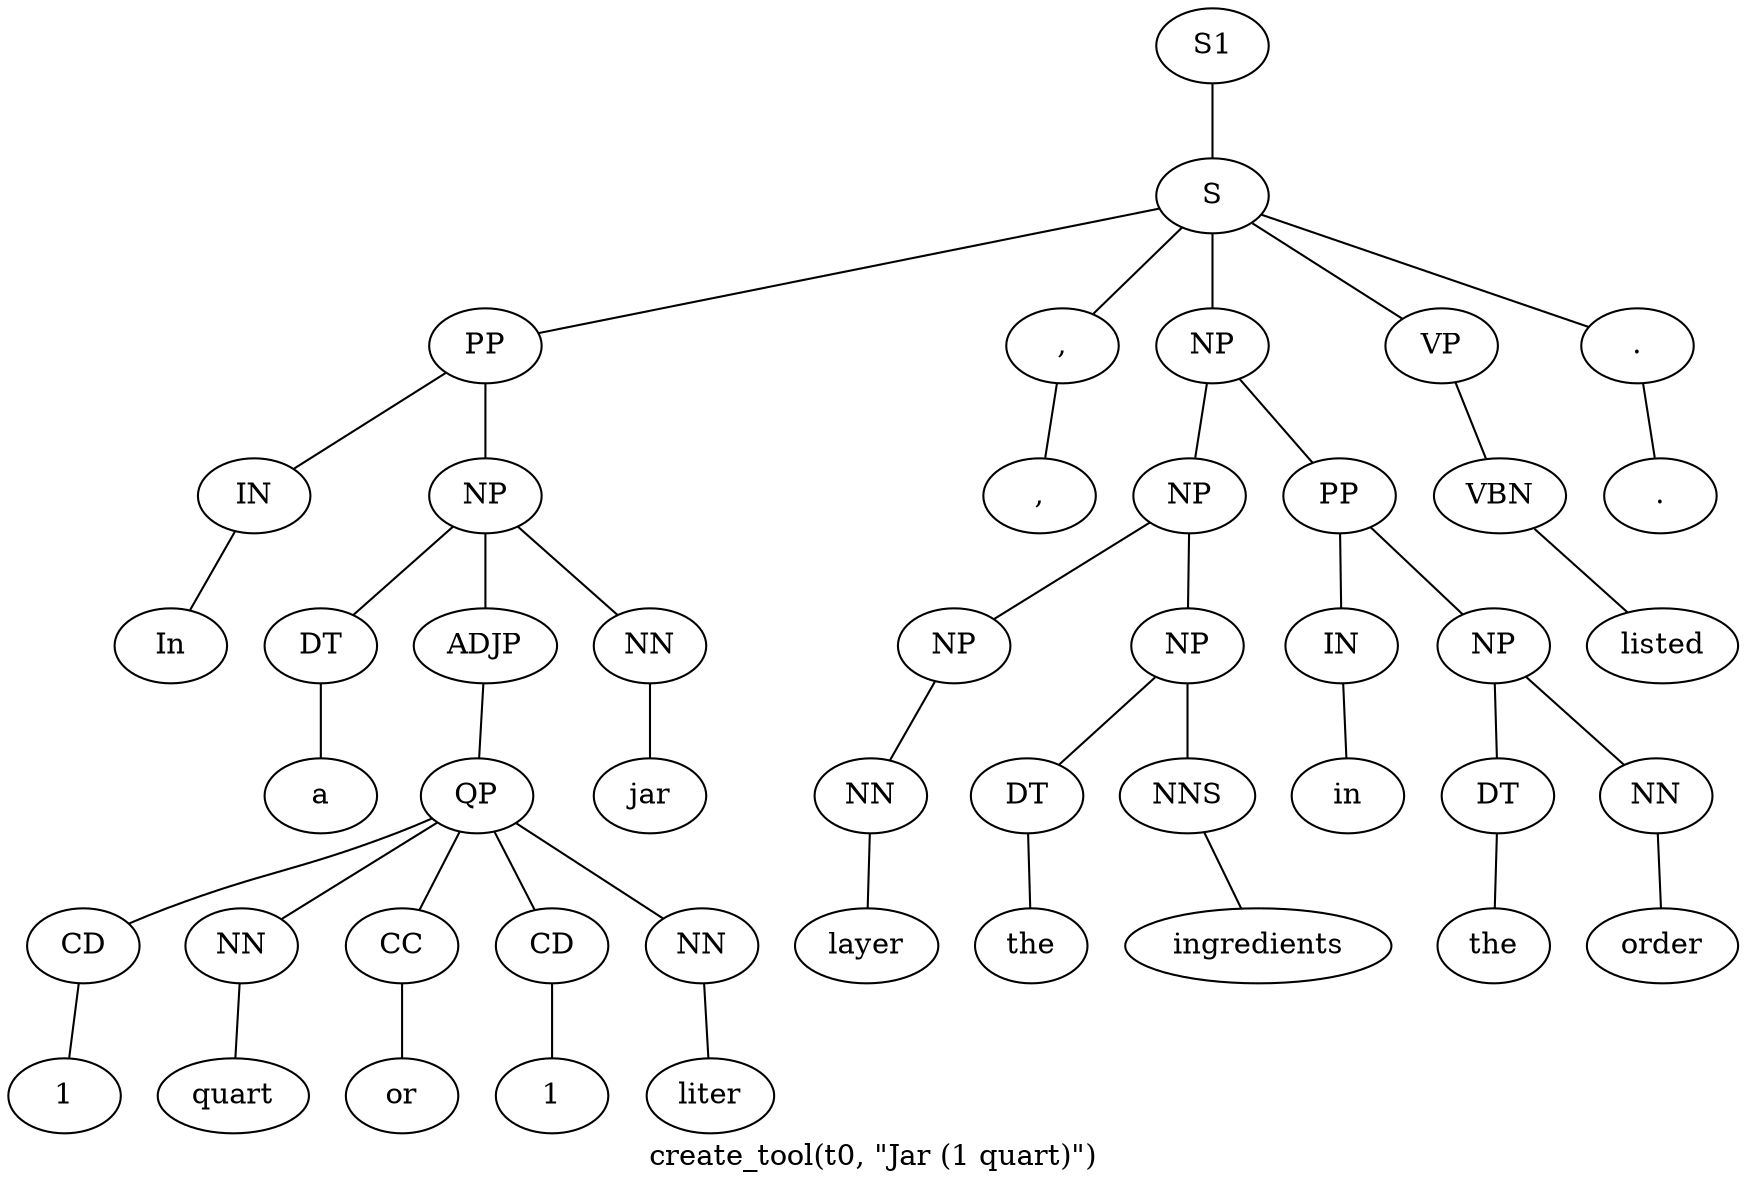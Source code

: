 graph SyntaxGraph {
	label = "create_tool(t0, \"Jar (1 quart)\")";
	Node0 [label="S1"];
	Node1 [label="S"];
	Node2 [label="PP"];
	Node3 [label="IN"];
	Node4 [label="In"];
	Node5 [label="NP"];
	Node6 [label="DT"];
	Node7 [label="a"];
	Node8 [label="ADJP"];
	Node9 [label="QP"];
	Node10 [label="CD"];
	Node11 [label="1"];
	Node12 [label="NN"];
	Node13 [label="quart"];
	Node14 [label="CC"];
	Node15 [label="or"];
	Node16 [label="CD"];
	Node17 [label="1"];
	Node18 [label="NN"];
	Node19 [label="liter"];
	Node20 [label="NN"];
	Node21 [label="jar"];
	Node22 [label=","];
	Node23 [label=","];
	Node24 [label="NP"];
	Node25 [label="NP"];
	Node26 [label="NP"];
	Node27 [label="NN"];
	Node28 [label="layer"];
	Node29 [label="NP"];
	Node30 [label="DT"];
	Node31 [label="the"];
	Node32 [label="NNS"];
	Node33 [label="ingredients"];
	Node34 [label="PP"];
	Node35 [label="IN"];
	Node36 [label="in"];
	Node37 [label="NP"];
	Node38 [label="DT"];
	Node39 [label="the"];
	Node40 [label="NN"];
	Node41 [label="order"];
	Node42 [label="VP"];
	Node43 [label="VBN"];
	Node44 [label="listed"];
	Node45 [label="."];
	Node46 [label="."];

	Node0 -- Node1;
	Node1 -- Node2;
	Node1 -- Node22;
	Node1 -- Node24;
	Node1 -- Node42;
	Node1 -- Node45;
	Node2 -- Node3;
	Node2 -- Node5;
	Node3 -- Node4;
	Node5 -- Node6;
	Node5 -- Node8;
	Node5 -- Node20;
	Node6 -- Node7;
	Node8 -- Node9;
	Node9 -- Node10;
	Node9 -- Node12;
	Node9 -- Node14;
	Node9 -- Node16;
	Node9 -- Node18;
	Node10 -- Node11;
	Node12 -- Node13;
	Node14 -- Node15;
	Node16 -- Node17;
	Node18 -- Node19;
	Node20 -- Node21;
	Node22 -- Node23;
	Node24 -- Node25;
	Node24 -- Node34;
	Node25 -- Node26;
	Node25 -- Node29;
	Node26 -- Node27;
	Node27 -- Node28;
	Node29 -- Node30;
	Node29 -- Node32;
	Node30 -- Node31;
	Node32 -- Node33;
	Node34 -- Node35;
	Node34 -- Node37;
	Node35 -- Node36;
	Node37 -- Node38;
	Node37 -- Node40;
	Node38 -- Node39;
	Node40 -- Node41;
	Node42 -- Node43;
	Node43 -- Node44;
	Node45 -- Node46;
}